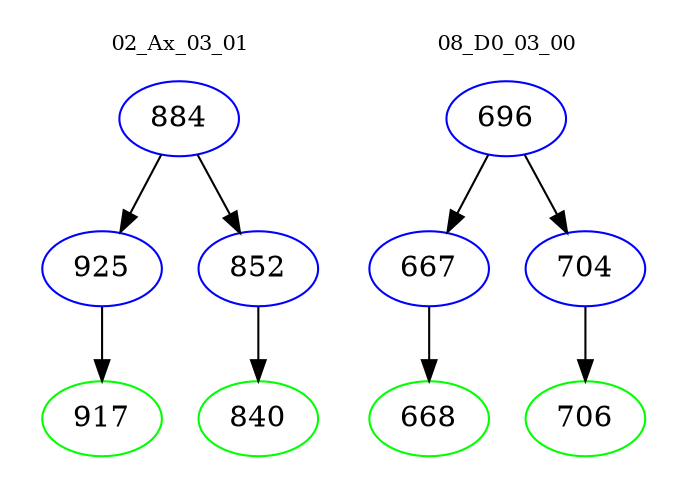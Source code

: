 digraph{
subgraph cluster_0 {
color = white
label = "02_Ax_03_01";
fontsize=10;
T0_884 [label="884", color="blue"]
T0_884 -> T0_925 [color="black"]
T0_925 [label="925", color="blue"]
T0_925 -> T0_917 [color="black"]
T0_917 [label="917", color="green"]
T0_884 -> T0_852 [color="black"]
T0_852 [label="852", color="blue"]
T0_852 -> T0_840 [color="black"]
T0_840 [label="840", color="green"]
}
subgraph cluster_1 {
color = white
label = "08_D0_03_00";
fontsize=10;
T1_696 [label="696", color="blue"]
T1_696 -> T1_667 [color="black"]
T1_667 [label="667", color="blue"]
T1_667 -> T1_668 [color="black"]
T1_668 [label="668", color="green"]
T1_696 -> T1_704 [color="black"]
T1_704 [label="704", color="blue"]
T1_704 -> T1_706 [color="black"]
T1_706 [label="706", color="green"]
}
}
